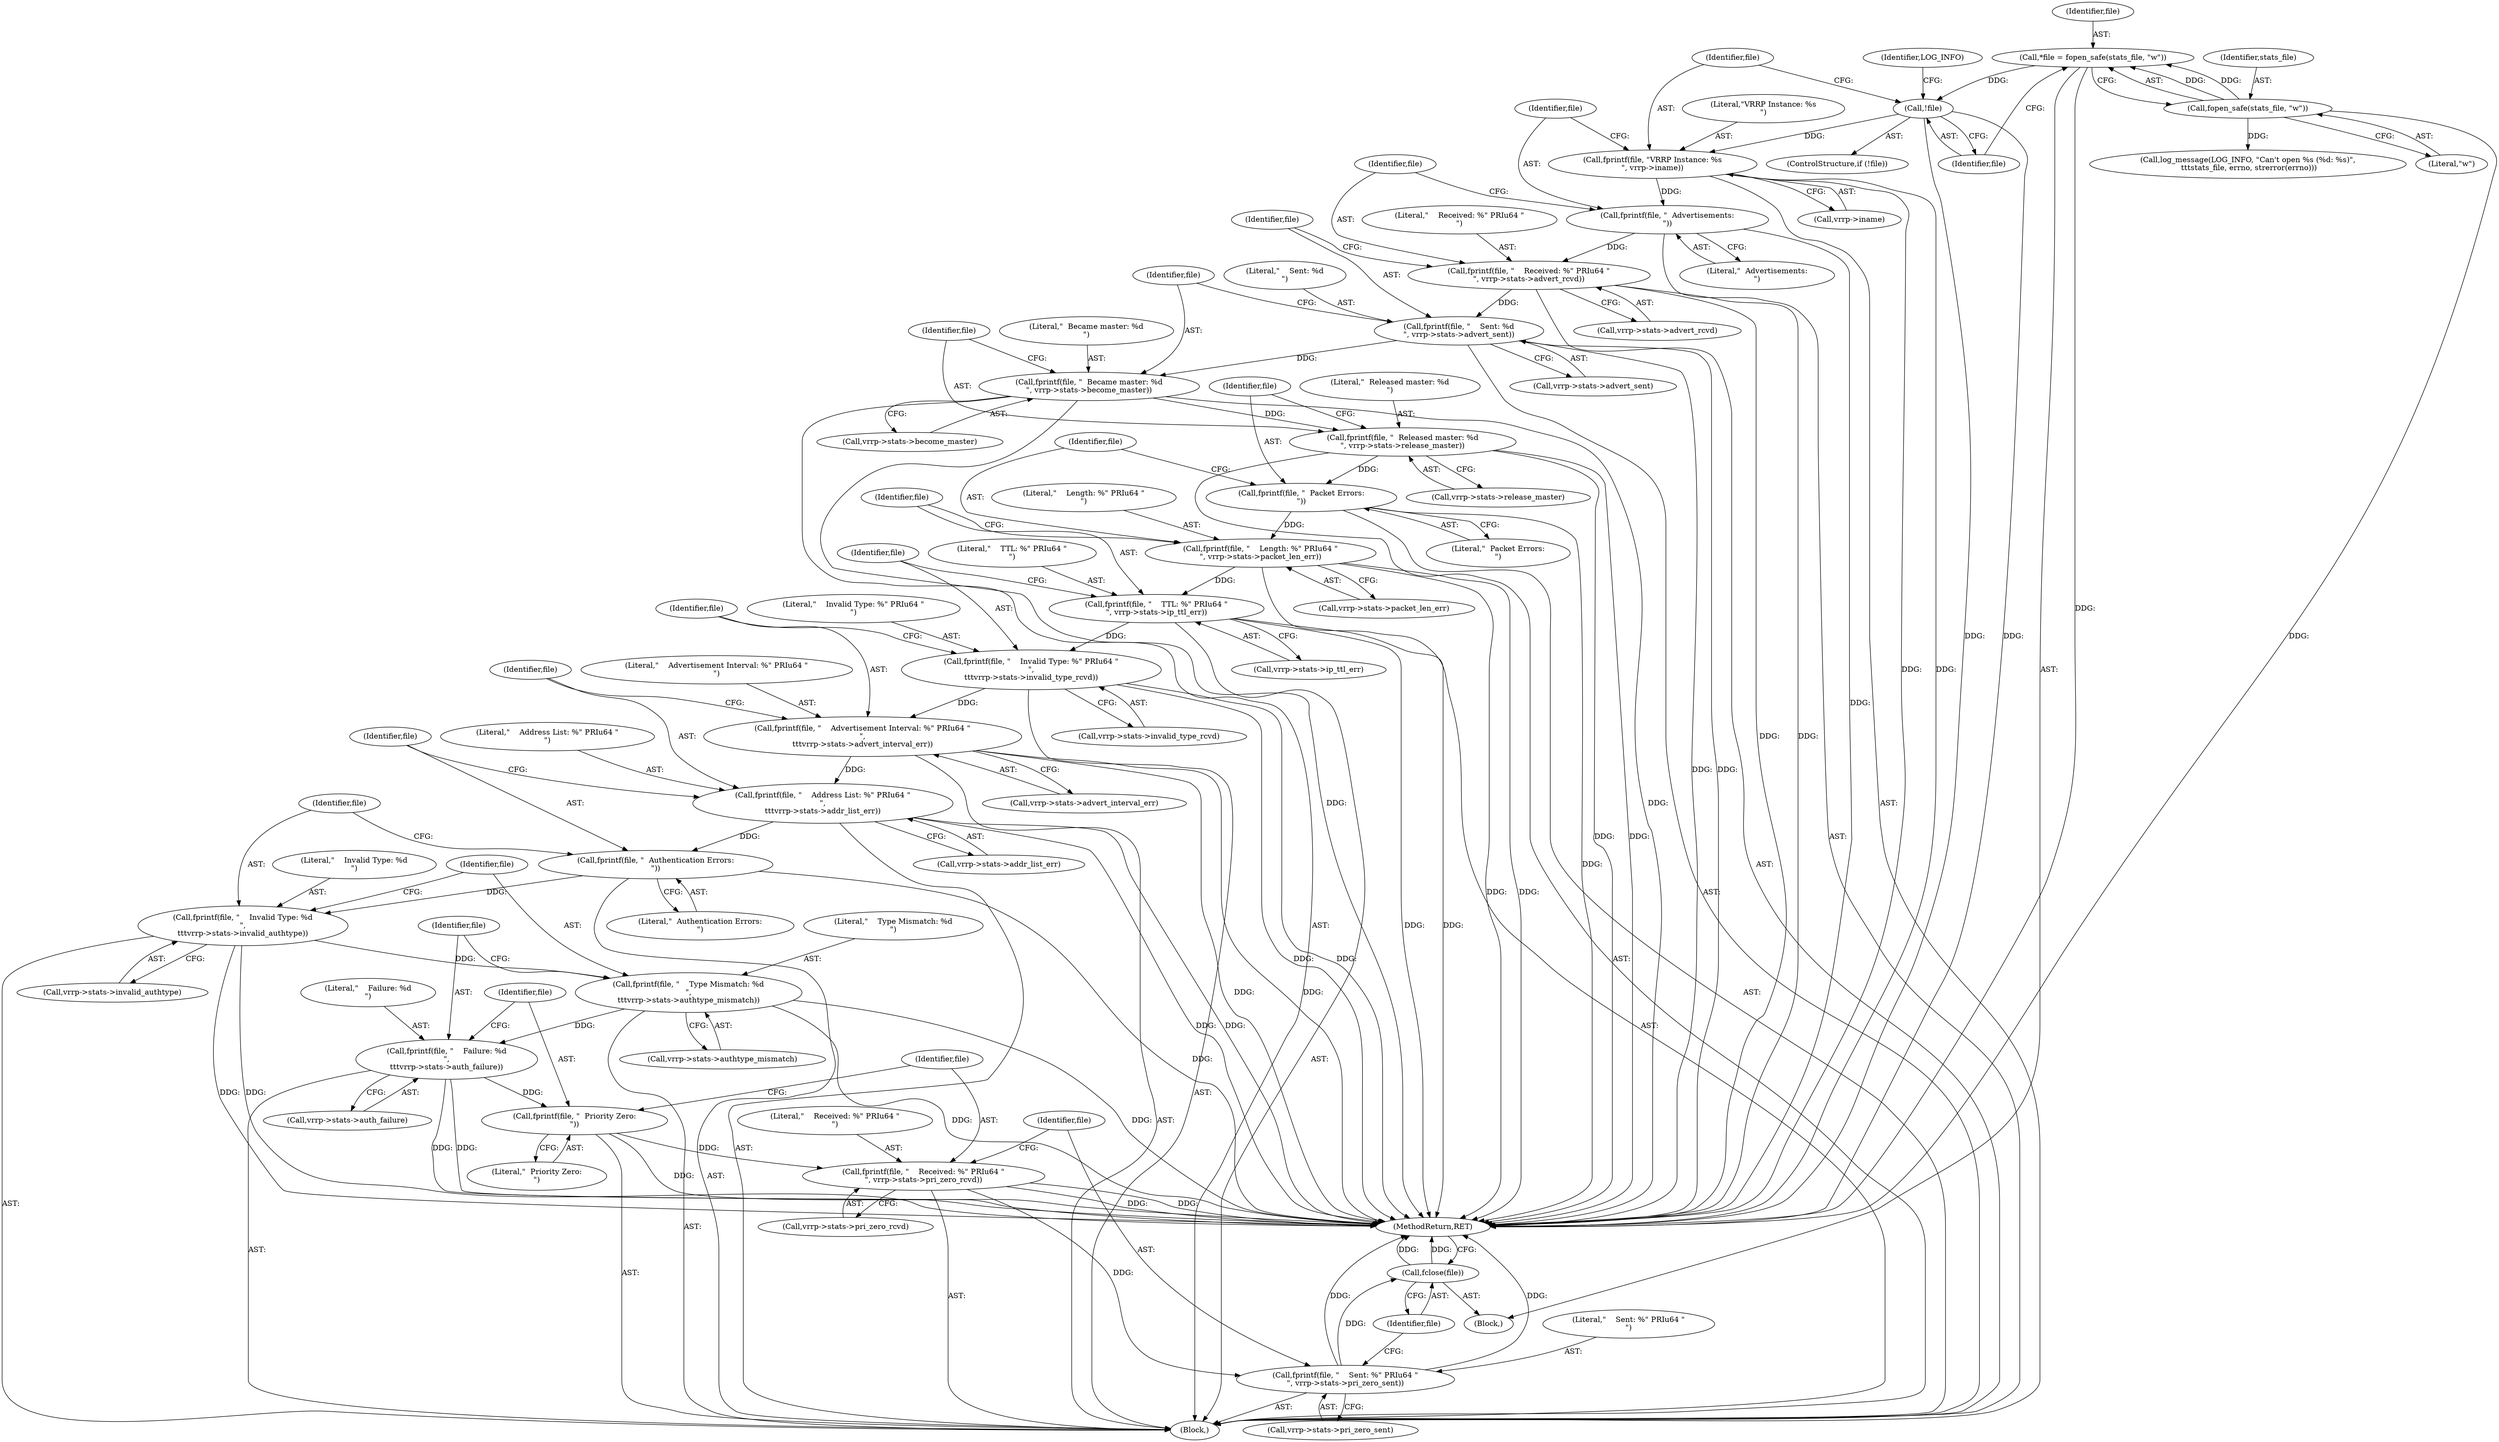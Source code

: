 digraph "0_keepalived_04f2d32871bb3b11d7dc024039952f2fe2750306_6@API" {
"1000104" [label="(Call,*file = fopen_safe(stats_file, \"w\"))"];
"1000106" [label="(Call,fopen_safe(stats_file, \"w\"))"];
"1000112" [label="(Call,!file)"];
"1000124" [label="(Call,fprintf(file, \"VRRP Instance: %s\n\", vrrp->iname))"];
"1000130" [label="(Call,fprintf(file, \"  Advertisements:\n\"))"];
"1000133" [label="(Call,fprintf(file, \"    Received: %\" PRIu64 \"\n\", vrrp->stats->advert_rcvd))"];
"1000141" [label="(Call,fprintf(file, \"    Sent: %d\n\", vrrp->stats->advert_sent))"];
"1000149" [label="(Call,fprintf(file, \"  Became master: %d\n\", vrrp->stats->become_master))"];
"1000157" [label="(Call,fprintf(file, \"  Released master: %d\n\", vrrp->stats->release_master))"];
"1000165" [label="(Call,fprintf(file, \"  Packet Errors:\n\"))"];
"1000168" [label="(Call,fprintf(file, \"    Length: %\" PRIu64 \"\n\", vrrp->stats->packet_len_err))"];
"1000176" [label="(Call,fprintf(file, \"    TTL: %\" PRIu64 \"\n\", vrrp->stats->ip_ttl_err))"];
"1000184" [label="(Call,fprintf(file, \"    Invalid Type: %\" PRIu64 \"\n\",\n\t\t\tvrrp->stats->invalid_type_rcvd))"];
"1000192" [label="(Call,fprintf(file, \"    Advertisement Interval: %\" PRIu64 \"\n\",\n\t\t\tvrrp->stats->advert_interval_err))"];
"1000200" [label="(Call,fprintf(file, \"    Address List: %\" PRIu64 \"\n\",\n\t\t\tvrrp->stats->addr_list_err))"];
"1000208" [label="(Call,fprintf(file, \"  Authentication Errors:\n\"))"];
"1000211" [label="(Call,fprintf(file, \"    Invalid Type: %d\n\",\n\t\t\tvrrp->stats->invalid_authtype))"];
"1000219" [label="(Call,fprintf(file, \"    Type Mismatch: %d\n\",\n\t\t\tvrrp->stats->authtype_mismatch))"];
"1000227" [label="(Call,fprintf(file, \"    Failure: %d\n\",\n\t\t\tvrrp->stats->auth_failure))"];
"1000235" [label="(Call,fprintf(file, \"  Priority Zero:\n\"))"];
"1000238" [label="(Call,fprintf(file, \"    Received: %\" PRIu64 \"\n\", vrrp->stats->pri_zero_rcvd))"];
"1000246" [label="(Call,fprintf(file, \"    Sent: %\" PRIu64 \"\n\", vrrp->stats->pri_zero_sent))"];
"1000254" [label="(Call,fclose(file))"];
"1000192" [label="(Call,fprintf(file, \"    Advertisement Interval: %\" PRIu64 \"\n\",\n\t\t\tvrrp->stats->advert_interval_err))"];
"1000187" [label="(Call,vrrp->stats->invalid_type_rcvd)"];
"1000106" [label="(Call,fopen_safe(stats_file, \"w\"))"];
"1000194" [label="(Literal,\"    Advertisement Interval: %\" PRIu64 \"\n\")"];
"1000126" [label="(Literal,\"VRRP Instance: %s\n\")"];
"1000255" [label="(Identifier,file)"];
"1000246" [label="(Call,fprintf(file, \"    Sent: %\" PRIu64 \"\n\", vrrp->stats->pri_zero_sent))"];
"1000178" [label="(Literal,\"    TTL: %\" PRIu64 \"\n\")"];
"1000108" [label="(Literal,\"w\")"];
"1000123" [label="(Block,)"];
"1000144" [label="(Call,vrrp->stats->advert_sent)"];
"1000151" [label="(Literal,\"  Became master: %d\n\")"];
"1000111" [label="(ControlStructure,if (!file))"];
"1000165" [label="(Call,fprintf(file, \"  Packet Errors:\n\"))"];
"1000213" [label="(Literal,\"    Invalid Type: %d\n\")"];
"1000208" [label="(Call,fprintf(file, \"  Authentication Errors:\n\"))"];
"1000202" [label="(Literal,\"    Address List: %\" PRIu64 \"\n\")"];
"1000168" [label="(Call,fprintf(file, \"    Length: %\" PRIu64 \"\n\", vrrp->stats->packet_len_err))"];
"1000239" [label="(Identifier,file)"];
"1000107" [label="(Identifier,stats_file)"];
"1000247" [label="(Identifier,file)"];
"1000186" [label="(Literal,\"    Invalid Type: %\" PRIu64 \"\n\")"];
"1000176" [label="(Call,fprintf(file, \"    TTL: %\" PRIu64 \"\n\", vrrp->stats->ip_ttl_err))"];
"1000220" [label="(Identifier,file)"];
"1000127" [label="(Call,vrrp->iname)"];
"1000249" [label="(Call,vrrp->stats->pri_zero_sent)"];
"1000124" [label="(Call,fprintf(file, \"VRRP Instance: %s\n\", vrrp->iname))"];
"1000158" [label="(Identifier,file)"];
"1000212" [label="(Identifier,file)"];
"1000200" [label="(Call,fprintf(file, \"    Address List: %\" PRIu64 \"\n\",\n\t\t\tvrrp->stats->addr_list_err))"];
"1000240" [label="(Literal,\"    Received: %\" PRIu64 \"\n\")"];
"1000143" [label="(Literal,\"    Sent: %d\n\")"];
"1000235" [label="(Call,fprintf(file, \"  Priority Zero:\n\"))"];
"1000171" [label="(Call,vrrp->stats->packet_len_err)"];
"1000104" [label="(Call,*file = fopen_safe(stats_file, \"w\"))"];
"1000237" [label="(Literal,\"  Priority Zero:\n\")"];
"1000116" [label="(Identifier,LOG_INFO)"];
"1000125" [label="(Identifier,file)"];
"1000230" [label="(Call,vrrp->stats->auth_failure)"];
"1000229" [label="(Literal,\"    Failure: %d\n\")"];
"1000166" [label="(Identifier,file)"];
"1000210" [label="(Literal,\"  Authentication Errors:\n\")"];
"1000221" [label="(Literal,\"    Type Mismatch: %d\n\")"];
"1000169" [label="(Identifier,file)"];
"1000185" [label="(Identifier,file)"];
"1000193" [label="(Identifier,file)"];
"1000177" [label="(Identifier,file)"];
"1000219" [label="(Call,fprintf(file, \"    Type Mismatch: %d\n\",\n\t\t\tvrrp->stats->authtype_mismatch))"];
"1000222" [label="(Call,vrrp->stats->authtype_mismatch)"];
"1000141" [label="(Call,fprintf(file, \"    Sent: %d\n\", vrrp->stats->advert_sent))"];
"1000149" [label="(Call,fprintf(file, \"  Became master: %d\n\", vrrp->stats->become_master))"];
"1000130" [label="(Call,fprintf(file, \"  Advertisements:\n\"))"];
"1000195" [label="(Call,vrrp->stats->advert_interval_err)"];
"1000241" [label="(Call,vrrp->stats->pri_zero_rcvd)"];
"1000102" [label="(Block,)"];
"1000135" [label="(Literal,\"    Received: %\" PRIu64 \"\n\")"];
"1000201" [label="(Identifier,file)"];
"1000105" [label="(Identifier,file)"];
"1000133" [label="(Call,fprintf(file, \"    Received: %\" PRIu64 \"\n\", vrrp->stats->advert_rcvd))"];
"1000159" [label="(Literal,\"  Released master: %d\n\")"];
"1000170" [label="(Literal,\"    Length: %\" PRIu64 \"\n\")"];
"1000157" [label="(Call,fprintf(file, \"  Released master: %d\n\", vrrp->stats->release_master))"];
"1000132" [label="(Literal,\"  Advertisements:\n\")"];
"1000131" [label="(Identifier,file)"];
"1000236" [label="(Identifier,file)"];
"1000112" [label="(Call,!file)"];
"1000209" [label="(Identifier,file)"];
"1000113" [label="(Identifier,file)"];
"1000115" [label="(Call,log_message(LOG_INFO, \"Can't open %s (%d: %s)\",\n \t\t\tstats_file, errno, strerror(errno)))"];
"1000227" [label="(Call,fprintf(file, \"    Failure: %d\n\",\n\t\t\tvrrp->stats->auth_failure))"];
"1000211" [label="(Call,fprintf(file, \"    Invalid Type: %d\n\",\n\t\t\tvrrp->stats->invalid_authtype))"];
"1000256" [label="(MethodReturn,RET)"];
"1000150" [label="(Identifier,file)"];
"1000179" [label="(Call,vrrp->stats->ip_ttl_err)"];
"1000142" [label="(Identifier,file)"];
"1000238" [label="(Call,fprintf(file, \"    Received: %\" PRIu64 \"\n\", vrrp->stats->pri_zero_rcvd))"];
"1000214" [label="(Call,vrrp->stats->invalid_authtype)"];
"1000254" [label="(Call,fclose(file))"];
"1000134" [label="(Identifier,file)"];
"1000152" [label="(Call,vrrp->stats->become_master)"];
"1000136" [label="(Call,vrrp->stats->advert_rcvd)"];
"1000248" [label="(Literal,\"    Sent: %\" PRIu64 \"\n\")"];
"1000203" [label="(Call,vrrp->stats->addr_list_err)"];
"1000160" [label="(Call,vrrp->stats->release_master)"];
"1000167" [label="(Literal,\"  Packet Errors:\n\")"];
"1000228" [label="(Identifier,file)"];
"1000184" [label="(Call,fprintf(file, \"    Invalid Type: %\" PRIu64 \"\n\",\n\t\t\tvrrp->stats->invalid_type_rcvd))"];
"1000104" -> "1000102"  [label="AST: "];
"1000104" -> "1000106"  [label="CFG: "];
"1000105" -> "1000104"  [label="AST: "];
"1000106" -> "1000104"  [label="AST: "];
"1000113" -> "1000104"  [label="CFG: "];
"1000104" -> "1000256"  [label="DDG: "];
"1000106" -> "1000104"  [label="DDG: "];
"1000106" -> "1000104"  [label="DDG: "];
"1000104" -> "1000112"  [label="DDG: "];
"1000106" -> "1000108"  [label="CFG: "];
"1000107" -> "1000106"  [label="AST: "];
"1000108" -> "1000106"  [label="AST: "];
"1000106" -> "1000256"  [label="DDG: "];
"1000106" -> "1000115"  [label="DDG: "];
"1000112" -> "1000111"  [label="AST: "];
"1000112" -> "1000113"  [label="CFG: "];
"1000113" -> "1000112"  [label="AST: "];
"1000116" -> "1000112"  [label="CFG: "];
"1000125" -> "1000112"  [label="CFG: "];
"1000112" -> "1000256"  [label="DDG: "];
"1000112" -> "1000256"  [label="DDG: "];
"1000112" -> "1000124"  [label="DDG: "];
"1000124" -> "1000123"  [label="AST: "];
"1000124" -> "1000127"  [label="CFG: "];
"1000125" -> "1000124"  [label="AST: "];
"1000126" -> "1000124"  [label="AST: "];
"1000127" -> "1000124"  [label="AST: "];
"1000131" -> "1000124"  [label="CFG: "];
"1000124" -> "1000256"  [label="DDG: "];
"1000124" -> "1000256"  [label="DDG: "];
"1000124" -> "1000130"  [label="DDG: "];
"1000130" -> "1000123"  [label="AST: "];
"1000130" -> "1000132"  [label="CFG: "];
"1000131" -> "1000130"  [label="AST: "];
"1000132" -> "1000130"  [label="AST: "];
"1000134" -> "1000130"  [label="CFG: "];
"1000130" -> "1000256"  [label="DDG: "];
"1000130" -> "1000133"  [label="DDG: "];
"1000133" -> "1000123"  [label="AST: "];
"1000133" -> "1000136"  [label="CFG: "];
"1000134" -> "1000133"  [label="AST: "];
"1000135" -> "1000133"  [label="AST: "];
"1000136" -> "1000133"  [label="AST: "];
"1000142" -> "1000133"  [label="CFG: "];
"1000133" -> "1000256"  [label="DDG: "];
"1000133" -> "1000256"  [label="DDG: "];
"1000133" -> "1000141"  [label="DDG: "];
"1000141" -> "1000123"  [label="AST: "];
"1000141" -> "1000144"  [label="CFG: "];
"1000142" -> "1000141"  [label="AST: "];
"1000143" -> "1000141"  [label="AST: "];
"1000144" -> "1000141"  [label="AST: "];
"1000150" -> "1000141"  [label="CFG: "];
"1000141" -> "1000256"  [label="DDG: "];
"1000141" -> "1000256"  [label="DDG: "];
"1000141" -> "1000149"  [label="DDG: "];
"1000149" -> "1000123"  [label="AST: "];
"1000149" -> "1000152"  [label="CFG: "];
"1000150" -> "1000149"  [label="AST: "];
"1000151" -> "1000149"  [label="AST: "];
"1000152" -> "1000149"  [label="AST: "];
"1000158" -> "1000149"  [label="CFG: "];
"1000149" -> "1000256"  [label="DDG: "];
"1000149" -> "1000256"  [label="DDG: "];
"1000149" -> "1000157"  [label="DDG: "];
"1000157" -> "1000123"  [label="AST: "];
"1000157" -> "1000160"  [label="CFG: "];
"1000158" -> "1000157"  [label="AST: "];
"1000159" -> "1000157"  [label="AST: "];
"1000160" -> "1000157"  [label="AST: "];
"1000166" -> "1000157"  [label="CFG: "];
"1000157" -> "1000256"  [label="DDG: "];
"1000157" -> "1000256"  [label="DDG: "];
"1000157" -> "1000165"  [label="DDG: "];
"1000165" -> "1000123"  [label="AST: "];
"1000165" -> "1000167"  [label="CFG: "];
"1000166" -> "1000165"  [label="AST: "];
"1000167" -> "1000165"  [label="AST: "];
"1000169" -> "1000165"  [label="CFG: "];
"1000165" -> "1000256"  [label="DDG: "];
"1000165" -> "1000168"  [label="DDG: "];
"1000168" -> "1000123"  [label="AST: "];
"1000168" -> "1000171"  [label="CFG: "];
"1000169" -> "1000168"  [label="AST: "];
"1000170" -> "1000168"  [label="AST: "];
"1000171" -> "1000168"  [label="AST: "];
"1000177" -> "1000168"  [label="CFG: "];
"1000168" -> "1000256"  [label="DDG: "];
"1000168" -> "1000256"  [label="DDG: "];
"1000168" -> "1000176"  [label="DDG: "];
"1000176" -> "1000123"  [label="AST: "];
"1000176" -> "1000179"  [label="CFG: "];
"1000177" -> "1000176"  [label="AST: "];
"1000178" -> "1000176"  [label="AST: "];
"1000179" -> "1000176"  [label="AST: "];
"1000185" -> "1000176"  [label="CFG: "];
"1000176" -> "1000256"  [label="DDG: "];
"1000176" -> "1000256"  [label="DDG: "];
"1000176" -> "1000184"  [label="DDG: "];
"1000184" -> "1000123"  [label="AST: "];
"1000184" -> "1000187"  [label="CFG: "];
"1000185" -> "1000184"  [label="AST: "];
"1000186" -> "1000184"  [label="AST: "];
"1000187" -> "1000184"  [label="AST: "];
"1000193" -> "1000184"  [label="CFG: "];
"1000184" -> "1000256"  [label="DDG: "];
"1000184" -> "1000256"  [label="DDG: "];
"1000184" -> "1000192"  [label="DDG: "];
"1000192" -> "1000123"  [label="AST: "];
"1000192" -> "1000195"  [label="CFG: "];
"1000193" -> "1000192"  [label="AST: "];
"1000194" -> "1000192"  [label="AST: "];
"1000195" -> "1000192"  [label="AST: "];
"1000201" -> "1000192"  [label="CFG: "];
"1000192" -> "1000256"  [label="DDG: "];
"1000192" -> "1000256"  [label="DDG: "];
"1000192" -> "1000200"  [label="DDG: "];
"1000200" -> "1000123"  [label="AST: "];
"1000200" -> "1000203"  [label="CFG: "];
"1000201" -> "1000200"  [label="AST: "];
"1000202" -> "1000200"  [label="AST: "];
"1000203" -> "1000200"  [label="AST: "];
"1000209" -> "1000200"  [label="CFG: "];
"1000200" -> "1000256"  [label="DDG: "];
"1000200" -> "1000256"  [label="DDG: "];
"1000200" -> "1000208"  [label="DDG: "];
"1000208" -> "1000123"  [label="AST: "];
"1000208" -> "1000210"  [label="CFG: "];
"1000209" -> "1000208"  [label="AST: "];
"1000210" -> "1000208"  [label="AST: "];
"1000212" -> "1000208"  [label="CFG: "];
"1000208" -> "1000256"  [label="DDG: "];
"1000208" -> "1000211"  [label="DDG: "];
"1000211" -> "1000123"  [label="AST: "];
"1000211" -> "1000214"  [label="CFG: "];
"1000212" -> "1000211"  [label="AST: "];
"1000213" -> "1000211"  [label="AST: "];
"1000214" -> "1000211"  [label="AST: "];
"1000220" -> "1000211"  [label="CFG: "];
"1000211" -> "1000256"  [label="DDG: "];
"1000211" -> "1000256"  [label="DDG: "];
"1000211" -> "1000219"  [label="DDG: "];
"1000219" -> "1000123"  [label="AST: "];
"1000219" -> "1000222"  [label="CFG: "];
"1000220" -> "1000219"  [label="AST: "];
"1000221" -> "1000219"  [label="AST: "];
"1000222" -> "1000219"  [label="AST: "];
"1000228" -> "1000219"  [label="CFG: "];
"1000219" -> "1000256"  [label="DDG: "];
"1000219" -> "1000256"  [label="DDG: "];
"1000219" -> "1000227"  [label="DDG: "];
"1000227" -> "1000123"  [label="AST: "];
"1000227" -> "1000230"  [label="CFG: "];
"1000228" -> "1000227"  [label="AST: "];
"1000229" -> "1000227"  [label="AST: "];
"1000230" -> "1000227"  [label="AST: "];
"1000236" -> "1000227"  [label="CFG: "];
"1000227" -> "1000256"  [label="DDG: "];
"1000227" -> "1000256"  [label="DDG: "];
"1000227" -> "1000235"  [label="DDG: "];
"1000235" -> "1000123"  [label="AST: "];
"1000235" -> "1000237"  [label="CFG: "];
"1000236" -> "1000235"  [label="AST: "];
"1000237" -> "1000235"  [label="AST: "];
"1000239" -> "1000235"  [label="CFG: "];
"1000235" -> "1000256"  [label="DDG: "];
"1000235" -> "1000238"  [label="DDG: "];
"1000238" -> "1000123"  [label="AST: "];
"1000238" -> "1000241"  [label="CFG: "];
"1000239" -> "1000238"  [label="AST: "];
"1000240" -> "1000238"  [label="AST: "];
"1000241" -> "1000238"  [label="AST: "];
"1000247" -> "1000238"  [label="CFG: "];
"1000238" -> "1000256"  [label="DDG: "];
"1000238" -> "1000256"  [label="DDG: "];
"1000238" -> "1000246"  [label="DDG: "];
"1000246" -> "1000123"  [label="AST: "];
"1000246" -> "1000249"  [label="CFG: "];
"1000247" -> "1000246"  [label="AST: "];
"1000248" -> "1000246"  [label="AST: "];
"1000249" -> "1000246"  [label="AST: "];
"1000255" -> "1000246"  [label="CFG: "];
"1000246" -> "1000256"  [label="DDG: "];
"1000246" -> "1000256"  [label="DDG: "];
"1000246" -> "1000254"  [label="DDG: "];
"1000254" -> "1000102"  [label="AST: "];
"1000254" -> "1000255"  [label="CFG: "];
"1000255" -> "1000254"  [label="AST: "];
"1000256" -> "1000254"  [label="CFG: "];
"1000254" -> "1000256"  [label="DDG: "];
"1000254" -> "1000256"  [label="DDG: "];
}
